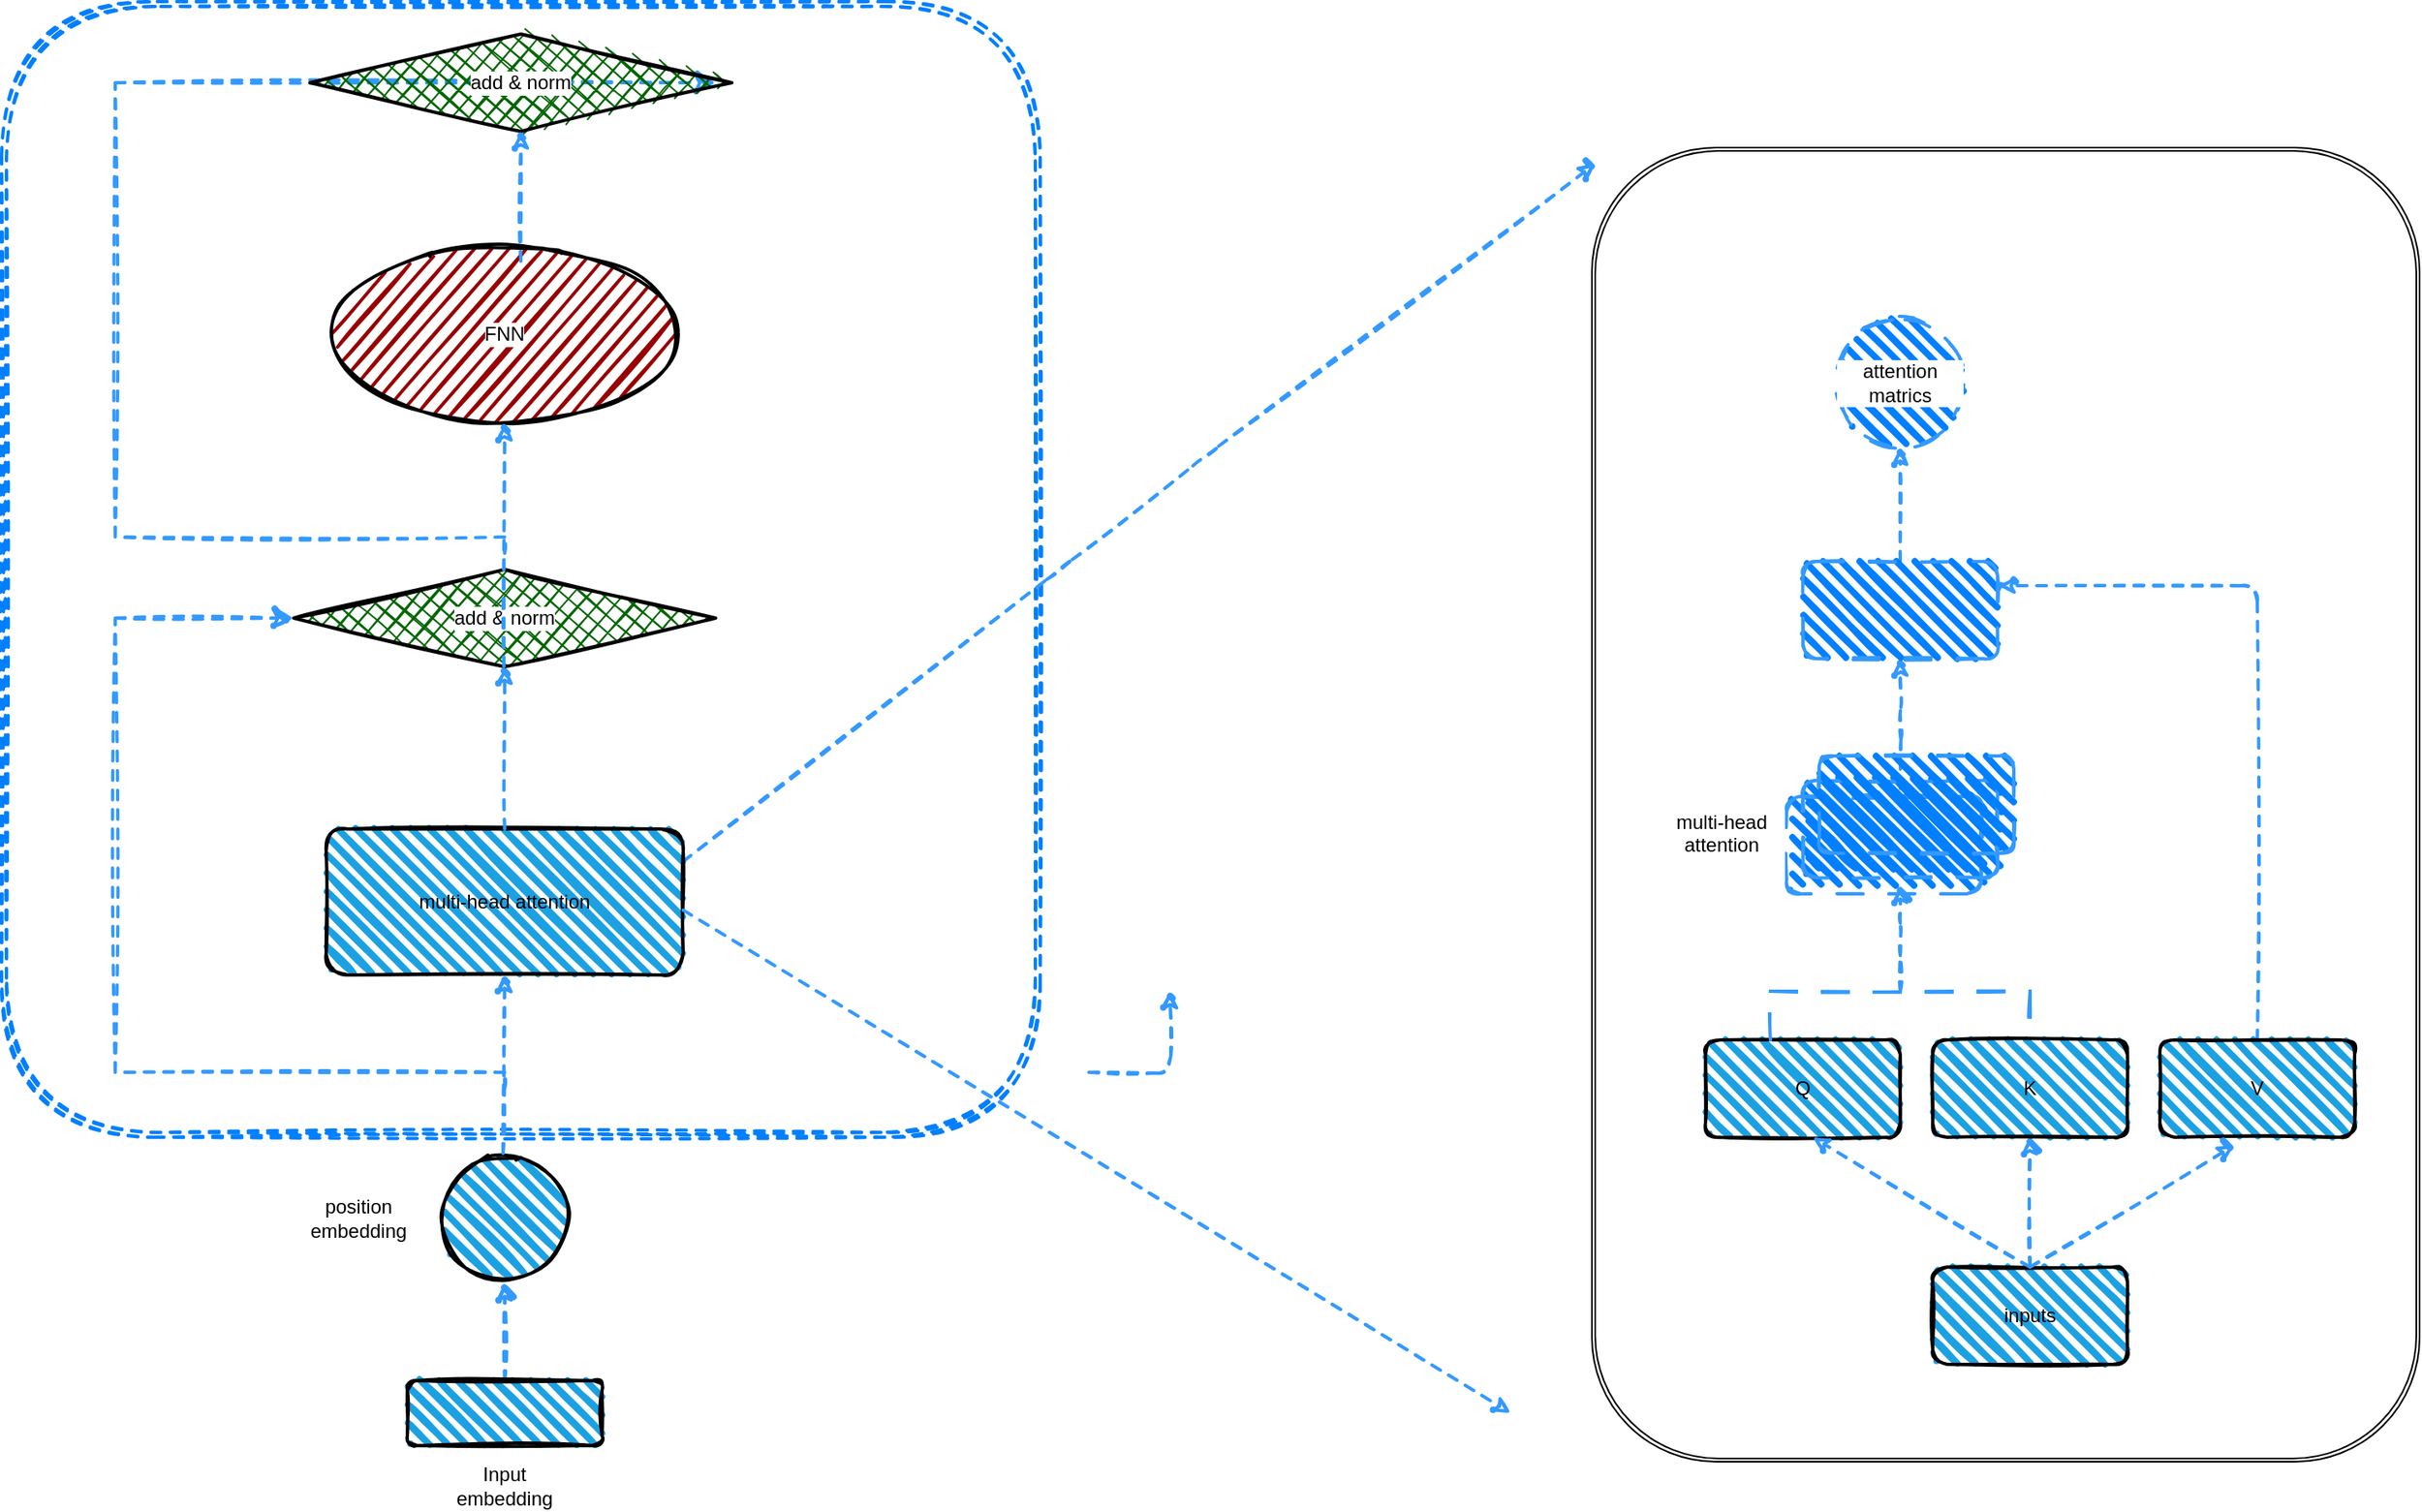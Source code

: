 <mxfile version="24.7.12" pages="2">
  <diagram name="Page-1" id="1bDYbh7O_C1ZmEsYncN1">
    <mxGraphModel dx="1828" dy="1147" grid="1" gridSize="10" guides="1" tooltips="1" connect="1" arrows="1" fold="1" page="1" pageScale="1" pageWidth="2336" pageHeight="1654" math="0" shadow="0">
      <root>
        <mxCell id="0" />
        <mxCell id="1" parent="0" />
        <mxCell id="jmeebRlqSW93By4ZmM5f-60" value="" style="shape=ext;double=1;rounded=1;whiteSpace=wrap;html=1;fontFamily=Helvetica;fontSize=12;fontColor=default;labelBackgroundColor=default;" parent="1" vertex="1">
          <mxGeometry x="1220" y="520" width="510" height="810" as="geometry" />
        </mxCell>
        <mxCell id="jmeebRlqSW93By4ZmM5f-1" value="" style="shape=ext;double=1;rounded=1;whiteSpace=wrap;html=1;sketch=1;fillWeight=4;hachureGap=8;hachureAngle=45;strokeWidth=2;align=center;verticalAlign=middle;fontFamily=Helvetica;fontSize=12;fillStyle=solid;dashed=1;strokeColor=#007FFF;" parent="1" vertex="1">
          <mxGeometry x="240" y="430" width="640" height="700" as="geometry" />
        </mxCell>
        <mxCell id="jmeebRlqSW93By4ZmM5f-5" value="" style="edgeStyle=orthogonalEdgeStyle;rounded=1;orthogonalLoop=1;jettySize=auto;html=1;dashed=1;sketch=1;fillWeight=4;hachureGap=8;hachureAngle=45;strokeColor=#3399FF;strokeWidth=2;align=center;verticalAlign=middle;fontFamily=Helvetica;fontSize=12;fontColor=default;labelBackgroundColor=default;endArrow=classic;fillColor=#1ba1e2;" parent="1" source="jmeebRlqSW93By4ZmM5f-2" target="jmeebRlqSW93By4ZmM5f-4" edge="1">
          <mxGeometry relative="1" as="geometry" />
        </mxCell>
        <mxCell id="jmeebRlqSW93By4ZmM5f-33" value="" style="edgeStyle=orthogonalEdgeStyle;shape=connector;rounded=1;sketch=1;fillWeight=4;hachureGap=8;hachureAngle=45;orthogonalLoop=1;jettySize=auto;html=1;dashed=1;strokeColor=#3399FF;strokeWidth=2;align=center;verticalAlign=middle;fontFamily=Helvetica;fontSize=12;fontColor=default;labelBackgroundColor=default;endArrow=classic;fillColor=#1ba1e2;" parent="1" source="jmeebRlqSW93By4ZmM5f-2" target="jmeebRlqSW93By4ZmM5f-4" edge="1">
          <mxGeometry relative="1" as="geometry" />
        </mxCell>
        <mxCell id="jmeebRlqSW93By4ZmM5f-2" value="" style="rounded=1;whiteSpace=wrap;html=1;strokeWidth=2;fillWeight=4;hachureGap=8;hachureAngle=45;fillColor=#1ba1e2;sketch=1;" parent="1" vertex="1">
          <mxGeometry x="490" y="1280" width="120" height="40" as="geometry" />
        </mxCell>
        <mxCell id="jmeebRlqSW93By4ZmM5f-4" value="" style="ellipse;whiteSpace=wrap;html=1;fillColor=#1ba1e2;rounded=1;strokeWidth=2;fillWeight=4;hachureGap=8;hachureAngle=45;sketch=1;" parent="1" vertex="1">
          <mxGeometry x="510" y="1140" width="80" height="80" as="geometry" />
        </mxCell>
        <mxCell id="jmeebRlqSW93By4ZmM5f-6" value="Input embedding" style="text;html=1;align=center;verticalAlign=middle;whiteSpace=wrap;rounded=0;" parent="1" vertex="1">
          <mxGeometry x="520" y="1330" width="60" height="30" as="geometry" />
        </mxCell>
        <mxCell id="jmeebRlqSW93By4ZmM5f-7" value="position embedding" style="text;html=1;align=center;verticalAlign=middle;whiteSpace=wrap;rounded=0;" parent="1" vertex="1">
          <mxGeometry x="430" y="1165" width="60" height="30" as="geometry" />
        </mxCell>
        <mxCell id="jmeebRlqSW93By4ZmM5f-9" style="edgeStyle=orthogonalEdgeStyle;rounded=0;orthogonalLoop=1;jettySize=auto;html=1;exitX=0.5;exitY=1;exitDx=0;exitDy=0;" parent="1" source="jmeebRlqSW93By4ZmM5f-1" target="jmeebRlqSW93By4ZmM5f-1" edge="1">
          <mxGeometry relative="1" as="geometry" />
        </mxCell>
        <mxCell id="jmeebRlqSW93By4ZmM5f-22" value="" style="endArrow=classic;html=1;rounded=1;dashed=1;strokeWidth=2;strokeColor=#3399FF;sketch=1;fillWeight=4;hachureGap=8;hachureAngle=45;align=center;verticalAlign=middle;fontFamily=Helvetica;fontSize=12;fontColor=default;fillColor=#1ba1e2;entryX=0.5;entryY=1;entryDx=0;entryDy=0;" parent="1" target="jmeebRlqSW93By4ZmM5f-23" edge="1">
          <mxGeometry width="50" height="50" relative="1" as="geometry">
            <mxPoint x="549" y="1140" as="sourcePoint" />
            <mxPoint x="549" y="1060" as="targetPoint" />
          </mxGeometry>
        </mxCell>
        <mxCell id="jmeebRlqSW93By4ZmM5f-58" value="" style="shape=connector;rounded=1;sketch=1;fillWeight=4;hachureGap=8;hachureAngle=45;orthogonalLoop=1;jettySize=auto;html=1;dashed=1;strokeColor=#3399FF;strokeWidth=2;align=center;verticalAlign=middle;fontFamily=Helvetica;fontSize=12;fontColor=default;labelBackgroundColor=default;endArrow=classic;fillColor=#1ba1e2;" parent="1" edge="1">
          <mxGeometry relative="1" as="geometry">
            <mxPoint x="660" y="960" as="sourcePoint" />
            <mxPoint x="1222" y="530" as="targetPoint" />
            <Array as="points">
              <mxPoint x="892" y="780" />
              <mxPoint x="982" y="710" />
            </Array>
          </mxGeometry>
        </mxCell>
        <mxCell id="jmeebRlqSW93By4ZmM5f-23" value="multi-head attention" style="rounded=1;whiteSpace=wrap;html=1;strokeWidth=2;fillWeight=4;hachureGap=8;hachureAngle=45;fillColor=#1ba1e2;sketch=1;" parent="1" vertex="1">
          <mxGeometry x="440" y="940" width="220" height="90" as="geometry" />
        </mxCell>
        <mxCell id="jmeebRlqSW93By4ZmM5f-31" value="" style="edgeStyle=orthogonalEdgeStyle;shape=connector;rounded=1;sketch=1;fillWeight=4;hachureGap=8;hachureAngle=45;orthogonalLoop=1;jettySize=auto;html=1;dashed=1;strokeColor=#3399FF;strokeWidth=2;align=center;verticalAlign=middle;fontFamily=Helvetica;fontSize=12;fontColor=default;labelBackgroundColor=default;endArrow=classic;fillColor=#1ba1e2;" parent="1" source="jmeebRlqSW93By4ZmM5f-23" target="jmeebRlqSW93By4ZmM5f-28" edge="1">
          <mxGeometry relative="1" as="geometry" />
        </mxCell>
        <mxCell id="jmeebRlqSW93By4ZmM5f-25" value="FNN" style="ellipse;whiteSpace=wrap;html=1;strokeWidth=2;fillWeight=2;hachureGap=8;fillColor=#990000;fillStyle=dots;sketch=1;fontFamily=Helvetica;fontSize=12;fontColor=default;labelBackgroundColor=default;" parent="1" vertex="1">
          <mxGeometry x="440" y="580" width="220" height="110" as="geometry" />
        </mxCell>
        <mxCell id="jmeebRlqSW93By4ZmM5f-29" value="" style="edgeStyle=segmentEdgeStyle;endArrow=classic;html=1;curved=0;rounded=0;endSize=8;startSize=8;dashed=1;sketch=1;fillWeight=4;hachureGap=8;hachureAngle=45;strokeColor=#3399FF;strokeWidth=2;align=center;verticalAlign=middle;fontFamily=Helvetica;fontSize=12;fontColor=default;labelBackgroundColor=default;fillColor=#1ba1e2;" parent="1" target="jmeebRlqSW93By4ZmM5f-28" edge="1">
          <mxGeometry width="50" height="50" relative="1" as="geometry">
            <mxPoint x="550" y="1100" as="sourcePoint" />
            <mxPoint x="540" y="890" as="targetPoint" />
            <Array as="points">
              <mxPoint x="550" y="1090" />
              <mxPoint x="310" y="1090" />
              <mxPoint x="310" y="810" />
            </Array>
          </mxGeometry>
        </mxCell>
        <mxCell id="jmeebRlqSW93By4ZmM5f-28" value="add &amp;amp; norm" style="rhombus;whiteSpace=wrap;html=1;strokeWidth=2;fillWeight=-1;hachureGap=8;fillStyle=cross-hatch;fillColor=#006600;sketch=1;fontFamily=Helvetica;fontSize=12;fontColor=default;labelBackgroundColor=default;" parent="1" vertex="1">
          <mxGeometry x="420" y="780" width="260" height="60" as="geometry" />
        </mxCell>
        <mxCell id="jmeebRlqSW93By4ZmM5f-34" value="" style="edgeStyle=orthogonalEdgeStyle;shape=connector;rounded=1;sketch=1;fillWeight=4;hachureGap=8;hachureAngle=45;orthogonalLoop=1;jettySize=auto;html=1;dashed=1;strokeColor=#3399FF;strokeWidth=2;align=center;verticalAlign=middle;fontFamily=Helvetica;fontSize=12;fontColor=default;labelBackgroundColor=default;endArrow=classic;fillColor=#1ba1e2;entryX=0.5;entryY=1;entryDx=0;entryDy=0;" parent="1" target="jmeebRlqSW93By4ZmM5f-25" edge="1">
          <mxGeometry relative="1" as="geometry">
            <mxPoint x="549.5" y="840" as="sourcePoint" />
            <mxPoint x="549.5" y="780" as="targetPoint" />
          </mxGeometry>
        </mxCell>
        <mxCell id="jmeebRlqSW93By4ZmM5f-36" value="" style="edgeStyle=segmentEdgeStyle;endArrow=classic;html=1;curved=0;rounded=0;endSize=8;startSize=8;dashed=1;sketch=1;fillWeight=4;hachureGap=8;hachureAngle=45;strokeColor=#3399FF;strokeWidth=2;align=center;verticalAlign=middle;fontFamily=Helvetica;fontSize=12;fontColor=default;labelBackgroundColor=default;fillColor=#1ba1e2;" parent="1" edge="1">
          <mxGeometry width="50" height="50" relative="1" as="geometry">
            <mxPoint x="550" y="770" as="sourcePoint" />
            <mxPoint x="680" y="480" as="targetPoint" />
            <Array as="points">
              <mxPoint x="550" y="760" />
              <mxPoint x="310" y="760" />
              <mxPoint x="310" y="480" />
            </Array>
          </mxGeometry>
        </mxCell>
        <mxCell id="jmeebRlqSW93By4ZmM5f-37" value="add &amp;amp; norm" style="rhombus;whiteSpace=wrap;html=1;strokeWidth=2;fillWeight=-1;hachureGap=8;fillStyle=cross-hatch;fillColor=#006600;sketch=1;fontFamily=Helvetica;fontSize=12;fontColor=default;labelBackgroundColor=default;" parent="1" vertex="1">
          <mxGeometry x="430" y="450" width="260" height="60" as="geometry" />
        </mxCell>
        <mxCell id="jmeebRlqSW93By4ZmM5f-38" value="" style="edgeStyle=orthogonalEdgeStyle;shape=connector;rounded=1;sketch=1;fillWeight=4;hachureGap=8;hachureAngle=45;orthogonalLoop=1;jettySize=auto;html=1;dashed=1;strokeColor=#3399FF;strokeWidth=2;align=center;verticalAlign=middle;fontFamily=Helvetica;fontSize=12;fontColor=default;labelBackgroundColor=default;endArrow=classic;fillColor=#1ba1e2;entryX=0.5;entryY=1;entryDx=0;entryDy=0;" parent="1" edge="1">
          <mxGeometry relative="1" as="geometry">
            <mxPoint x="560" y="590" as="sourcePoint" />
            <mxPoint x="560" y="510" as="targetPoint" />
          </mxGeometry>
        </mxCell>
        <mxCell id="jmeebRlqSW93By4ZmM5f-63" value="" style="edgeStyle=orthogonalEdgeStyle;shape=connector;rounded=1;sketch=1;fillWeight=4;hachureGap=8;hachureAngle=45;orthogonalLoop=1;jettySize=auto;html=1;dashed=1;strokeColor=#3399FF;strokeWidth=2;align=center;verticalAlign=middle;fontFamily=Helvetica;fontSize=12;fontColor=default;labelBackgroundColor=default;endArrow=classic;fillColor=#1ba1e2;" parent="1" source="jmeebRlqSW93By4ZmM5f-57" target="jmeebRlqSW93By4ZmM5f-62" edge="1">
          <mxGeometry relative="1" as="geometry" />
        </mxCell>
        <mxCell id="jmeebRlqSW93By4ZmM5f-57" value="inputs" style="whiteSpace=wrap;html=1;fillColor=#1ba1e2;rounded=1;strokeWidth=2;fillWeight=4;hachureGap=8;hachureAngle=45;sketch=1;" parent="1" vertex="1">
          <mxGeometry x="1430" y="1210" width="120" height="60" as="geometry" />
        </mxCell>
        <mxCell id="jmeebRlqSW93By4ZmM5f-59" value="" style="shape=connector;rounded=1;sketch=1;fillWeight=4;hachureGap=8;hachureAngle=45;orthogonalLoop=1;jettySize=auto;html=1;dashed=1;strokeColor=#3399FF;strokeWidth=2;align=center;verticalAlign=middle;fontFamily=Helvetica;fontSize=12;fontColor=default;labelBackgroundColor=default;endArrow=classic;fillColor=#1ba1e2;" parent="1" edge="1">
          <mxGeometry relative="1" as="geometry">
            <mxPoint x="660" y="990" as="sourcePoint" />
            <mxPoint x="1170" y="1300" as="targetPoint" />
            <Array as="points" />
          </mxGeometry>
        </mxCell>
        <mxCell id="jmeebRlqSW93By4ZmM5f-62" value="K" style="whiteSpace=wrap;html=1;fillColor=#1ba1e2;rounded=1;strokeWidth=2;fillWeight=4;hachureGap=8;hachureAngle=45;sketch=1;" parent="1" vertex="1">
          <mxGeometry x="1430" y="1070" width="120" height="60" as="geometry" />
        </mxCell>
        <mxCell id="jmeebRlqSW93By4ZmM5f-74" style="edgeStyle=orthogonalEdgeStyle;shape=connector;rounded=1;sketch=1;fillWeight=4;hachureGap=8;hachureAngle=45;orthogonalLoop=1;jettySize=auto;html=1;entryX=1;entryY=0.25;entryDx=0;entryDy=0;dashed=1;strokeColor=#3399FF;strokeWidth=2;align=center;verticalAlign=middle;fontFamily=Helvetica;fontSize=12;fontColor=default;labelBackgroundColor=default;endArrow=classic;fillColor=#1ba1e2;" parent="1" source="jmeebRlqSW93By4ZmM5f-64" target="jmeebRlqSW93By4ZmM5f-72" edge="1">
          <mxGeometry relative="1" as="geometry">
            <Array as="points">
              <mxPoint x="1630" y="790" />
            </Array>
          </mxGeometry>
        </mxCell>
        <mxCell id="jmeebRlqSW93By4ZmM5f-64" value="V" style="whiteSpace=wrap;html=1;fillColor=#1ba1e2;rounded=1;strokeWidth=2;fillWeight=4;hachureGap=8;hachureAngle=45;sketch=1;" parent="1" vertex="1">
          <mxGeometry x="1570" y="1070" width="120" height="60" as="geometry" />
        </mxCell>
        <mxCell id="jmeebRlqSW93By4ZmM5f-65" value="Q" style="whiteSpace=wrap;html=1;fillColor=#1ba1e2;rounded=1;strokeWidth=2;fillWeight=4;hachureGap=8;hachureAngle=45;sketch=1;" parent="1" vertex="1">
          <mxGeometry x="1290" y="1070" width="120" height="60" as="geometry" />
        </mxCell>
        <mxCell id="jmeebRlqSW93By4ZmM5f-66" value="" style="shape=connector;rounded=1;sketch=1;fillWeight=4;hachureGap=8;hachureAngle=45;orthogonalLoop=1;jettySize=auto;html=1;dashed=1;strokeColor=#3399FF;strokeWidth=2;align=center;verticalAlign=middle;fontFamily=Helvetica;fontSize=12;fontColor=default;labelBackgroundColor=default;endArrow=classic;fillColor=#1ba1e2;entryX=0.383;entryY=1.083;entryDx=0;entryDy=0;entryPerimeter=0;exitX=0.5;exitY=0;exitDx=0;exitDy=0;" parent="1" source="jmeebRlqSW93By4ZmM5f-57" target="jmeebRlqSW93By4ZmM5f-64" edge="1">
          <mxGeometry relative="1" as="geometry">
            <mxPoint x="1500" y="1220" as="sourcePoint" />
            <mxPoint x="1500" y="1140" as="targetPoint" />
          </mxGeometry>
        </mxCell>
        <mxCell id="jmeebRlqSW93By4ZmM5f-67" value="" style="shape=connector;rounded=1;sketch=1;fillWeight=4;hachureGap=8;hachureAngle=45;orthogonalLoop=1;jettySize=auto;html=1;dashed=1;strokeColor=#3399FF;strokeWidth=2;align=center;verticalAlign=middle;fontFamily=Helvetica;fontSize=12;fontColor=default;labelBackgroundColor=default;endArrow=classic;fillColor=#1ba1e2;entryX=0.383;entryY=1.083;entryDx=0;entryDy=0;entryPerimeter=0;exitX=0.5;exitY=0;exitDx=0;exitDy=0;" parent="1" source="jmeebRlqSW93By4ZmM5f-57" edge="1">
          <mxGeometry relative="1" as="geometry">
            <mxPoint x="1230" y="1205" as="sourcePoint" />
            <mxPoint x="1356" y="1130" as="targetPoint" />
          </mxGeometry>
        </mxCell>
        <mxCell id="jmeebRlqSW93By4ZmM5f-71" value="" style="edgeStyle=orthogonalEdgeStyle;shape=connector;rounded=1;sketch=1;fillWeight=4;hachureGap=8;hachureAngle=45;orthogonalLoop=1;jettySize=auto;html=1;dashed=1;strokeColor=#3399FF;strokeWidth=2;align=center;verticalAlign=middle;fontFamily=Helvetica;fontSize=12;fontColor=default;labelBackgroundColor=default;endArrow=classic;fillColor=#1ba1e2;" parent="1" source="jmeebRlqSW93By4ZmM5f-68" edge="1">
          <mxGeometry relative="1" as="geometry">
            <mxPoint x="1410" y="975" as="targetPoint" />
          </mxGeometry>
        </mxCell>
        <mxCell id="jmeebRlqSW93By4ZmM5f-68" value="" style="shape=partialRectangle;whiteSpace=wrap;html=1;bottom=1;right=1;left=1;top=0;fillColor=none;routingCenterX=-0.5;fontFamily=Helvetica;fontSize=12;fontColor=default;labelBackgroundColor=default;rotation=-180;dashed=1;dashPattern=8 8;strokeWidth=2;rounded=1;sketch=1;fillWeight=4;hachureGap=8;hachureAngle=45;strokeColor=#3399FF;align=center;verticalAlign=middle;" parent="1" vertex="1">
          <mxGeometry x="1330" y="1040" width="160" height="30" as="geometry" />
        </mxCell>
        <mxCell id="jmeebRlqSW93By4ZmM5f-69" value="" style="endArrow=classic;html=1;rounded=1;dashed=1;sketch=1;fillWeight=4;hachureGap=8;hachureAngle=45;strokeColor=#3399FF;strokeWidth=2;align=center;verticalAlign=middle;fontFamily=Helvetica;fontSize=12;fontColor=default;labelBackgroundColor=default;edgeStyle=orthogonalEdgeStyle;fillColor=#1ba1e2;" parent="1" edge="1">
          <mxGeometry width="50" height="50" relative="1" as="geometry">
            <mxPoint x="910" y="1090" as="sourcePoint" />
            <mxPoint x="960" y="1040" as="targetPoint" />
          </mxGeometry>
        </mxCell>
        <mxCell id="jmeebRlqSW93By4ZmM5f-73" value="" style="edgeStyle=orthogonalEdgeStyle;shape=connector;rounded=1;sketch=1;fillWeight=4;hachureGap=8;hachureAngle=45;orthogonalLoop=1;jettySize=auto;html=1;dashed=1;strokeColor=#3399FF;strokeWidth=2;align=center;verticalAlign=middle;fontFamily=Helvetica;fontSize=12;fontColor=default;labelBackgroundColor=default;endArrow=classic;fillColor=#1ba1e2;" parent="1" target="jmeebRlqSW93By4ZmM5f-72" edge="1">
          <mxGeometry relative="1" as="geometry">
            <mxPoint x="1410" y="915" as="sourcePoint" />
          </mxGeometry>
        </mxCell>
        <mxCell id="jmeebRlqSW93By4ZmM5f-76" value="" style="edgeStyle=orthogonalEdgeStyle;shape=connector;rounded=1;sketch=1;fillWeight=4;hachureGap=8;hachureAngle=45;orthogonalLoop=1;jettySize=auto;html=1;dashed=1;strokeColor=#3399FF;strokeWidth=2;align=center;verticalAlign=middle;fontFamily=Helvetica;fontSize=12;fontColor=default;labelBackgroundColor=default;endArrow=classic;fillColor=#1ba1e2;" parent="1" source="jmeebRlqSW93By4ZmM5f-72" target="jmeebRlqSW93By4ZmM5f-75" edge="1">
          <mxGeometry relative="1" as="geometry" />
        </mxCell>
        <mxCell id="jmeebRlqSW93By4ZmM5f-72" value="" style="whiteSpace=wrap;html=1;fillColor=#007FFF;strokeColor=#3399FF;labelBackgroundColor=default;dashed=1;dashPattern=8 8;strokeWidth=2;rounded=1;sketch=1;fillWeight=4;hachureGap=8;hachureAngle=45;" parent="1" vertex="1">
          <mxGeometry x="1350" y="775" width="120" height="60" as="geometry" />
        </mxCell>
        <mxCell id="jmeebRlqSW93By4ZmM5f-75" value="attention matrics" style="ellipse;whiteSpace=wrap;html=1;fillColor=#007FFF;strokeColor=#3399FF;labelBackgroundColor=default;dashed=1;dashPattern=8 8;strokeWidth=2;rounded=1;sketch=1;fillWeight=4;hachureGap=8;hachureAngle=45;" parent="1" vertex="1">
          <mxGeometry x="1370" y="625" width="80" height="80" as="geometry" />
        </mxCell>
        <mxCell id="jmeebRlqSW93By4ZmM5f-77" value="" style="whiteSpace=wrap;html=1;fillColor=#007FFF;strokeColor=#3399FF;labelBackgroundColor=default;dashed=1;dashPattern=8 8;strokeWidth=2;rounded=1;sketch=1;fillWeight=4;hachureGap=8;hachureAngle=45;" parent="1" vertex="1">
          <mxGeometry x="1340" y="920" width="120" height="60" as="geometry" />
        </mxCell>
        <mxCell id="jmeebRlqSW93By4ZmM5f-78" value="" style="whiteSpace=wrap;html=1;fillColor=#007FFF;strokeColor=#3399FF;labelBackgroundColor=default;dashed=1;dashPattern=8 8;strokeWidth=2;rounded=1;sketch=1;fillWeight=4;hachureGap=8;hachureAngle=45;" parent="1" vertex="1">
          <mxGeometry x="1350" y="910" width="120" height="60" as="geometry" />
        </mxCell>
        <mxCell id="jmeebRlqSW93By4ZmM5f-79" value="" style="whiteSpace=wrap;html=1;fillColor=#007FFF;strokeColor=#3399FF;labelBackgroundColor=default;dashed=1;dashPattern=8 8;strokeWidth=2;rounded=1;sketch=1;fillWeight=4;hachureGap=8;hachureAngle=45;" parent="1" vertex="1">
          <mxGeometry x="1360" y="895" width="120" height="60" as="geometry" />
        </mxCell>
        <mxCell id="jmeebRlqSW93By4ZmM5f-80" value="multi-head attention&lt;div&gt;&lt;br&gt;&lt;/div&gt;" style="text;html=1;align=center;verticalAlign=middle;whiteSpace=wrap;rounded=0;fontFamily=Helvetica;fontSize=12;fontColor=default;labelBackgroundColor=default;" parent="1" vertex="1">
          <mxGeometry x="1260" y="935" width="80" height="30" as="geometry" />
        </mxCell>
      </root>
    </mxGraphModel>
  </diagram>
  <diagram id="SAiKmW5afNc2xsQaIsaq" name="Page-2">
    <mxGraphModel dx="1869" dy="1147" grid="1" gridSize="10" guides="1" tooltips="1" connect="1" arrows="1" fold="1" page="1" pageScale="1" pageWidth="3300" pageHeight="4681" math="0" shadow="0">
      <root>
        <mxCell id="0" />
        <mxCell id="1" parent="0" />
        <mxCell id="-bIso76fyn88DyohU2h1-88" value="" style="shape=ext;double=1;rounded=1;whiteSpace=wrap;html=1;fontFamily=Helvetica;fontSize=12;labelBackgroundColor=default;fillColor=#d5e8d4;strokeColor=#82b366;" vertex="1" parent="1">
          <mxGeometry x="250" y="910" width="814.5" height="710" as="geometry" />
        </mxCell>
        <mxCell id="-bIso76fyn88DyohU2h1-10" value="" style="shape=ext;double=1;rounded=1;whiteSpace=wrap;html=1;fontFamily=Helvetica;fontSize=12;labelBackgroundColor=default;fillColor=#d5e8d4;strokeColor=#82b366;" vertex="1" parent="1">
          <mxGeometry x="250" y="319.5" width="809" height="480" as="geometry" />
        </mxCell>
        <mxCell id="-bIso76fyn88DyohU2h1-3" value="" style="shape=ext;double=1;rounded=1;whiteSpace=wrap;html=1;fontFamily=Helvetica;fontSize=12;labelBackgroundColor=default;fillColor=#d5e8d4;strokeColor=#82b366;" vertex="1" parent="1">
          <mxGeometry x="250" y="110" width="800" height="190" as="geometry" />
        </mxCell>
        <mxCell id="-bIso76fyn88DyohU2h1-4" value="" style="rounded=1;whiteSpace=wrap;html=1;strokeWidth=2;fillWeight=4;hachureGap=8;hachureAngle=45;fillColor=#1ba1e2;sketch=1;fontFamily=Helvetica;fontSize=12;fontColor=default;labelBackgroundColor=default;" vertex="1" parent="1">
          <mxGeometry x="350" y="170" width="120" height="60" as="geometry" />
        </mxCell>
        <mxCell id="-bIso76fyn88DyohU2h1-5" value="" style="rounded=1;whiteSpace=wrap;html=1;strokeWidth=2;fillWeight=4;hachureGap=8;hachureAngle=45;fillColor=#66FFB3;sketch=1;fontFamily=Helvetica;fontSize=12;fontColor=default;labelBackgroundColor=default;rotation=90;" vertex="1" parent="1">
          <mxGeometry x="570" y="170" width="120" height="60" as="geometry" />
        </mxCell>
        <mxCell id="-bIso76fyn88DyohU2h1-6" value="X" style="text;html=1;align=center;verticalAlign=middle;whiteSpace=wrap;rounded=0;fontFamily=Helvetica;fontSize=12;fontColor=default;labelBackgroundColor=default;" vertex="1" parent="1">
          <mxGeometry x="510" y="190" width="60" height="30" as="geometry" />
        </mxCell>
        <mxCell id="-bIso76fyn88DyohU2h1-7" value="=" style="text;html=1;align=center;verticalAlign=middle;whiteSpace=wrap;rounded=0;fontFamily=Helvetica;fontSize=12;fontColor=default;labelBackgroundColor=default;" vertex="1" parent="1">
          <mxGeometry x="720" y="190" width="60" height="30" as="geometry" />
        </mxCell>
        <mxCell id="-bIso76fyn88DyohU2h1-9" value="" style="rounded=1;whiteSpace=wrap;html=1;strokeWidth=2;fillWeight=4;hachureGap=8;hachureAngle=45;fillColor=#FF33FF;sketch=1;fontFamily=Helvetica;fontSize=12;fontColor=default;labelBackgroundColor=default;" vertex="1" parent="1">
          <mxGeometry x="820" y="195" width="40" height="20" as="geometry" />
        </mxCell>
        <mxCell id="-bIso76fyn88DyohU2h1-11" value="" style="rounded=1;whiteSpace=wrap;html=1;strokeWidth=2;fillWeight=4;hachureGap=8;hachureAngle=45;fillColor=#1ba1e2;sketch=1;fontFamily=Helvetica;fontSize=12;fontColor=default;labelBackgroundColor=default;" vertex="1" parent="1">
          <mxGeometry x="340" y="380" width="120" height="60" as="geometry" />
        </mxCell>
        <mxCell id="-bIso76fyn88DyohU2h1-12" value="" style="rounded=1;whiteSpace=wrap;html=1;strokeWidth=2;fillWeight=4;hachureGap=8;hachureAngle=45;fillColor=#1ba1e2;sketch=1;fontFamily=Helvetica;fontSize=12;fontColor=default;labelBackgroundColor=default;" vertex="1" parent="1">
          <mxGeometry x="340" y="440" width="120" height="60" as="geometry" />
        </mxCell>
        <mxCell id="-bIso76fyn88DyohU2h1-13" value="X" style="text;html=1;align=center;verticalAlign=middle;whiteSpace=wrap;rounded=0;fontFamily=Helvetica;fontSize=12;fontColor=default;labelBackgroundColor=default;" vertex="1" parent="1">
          <mxGeometry x="480" y="420" width="60" height="30" as="geometry" />
        </mxCell>
        <mxCell id="-bIso76fyn88DyohU2h1-14" value="" style="rounded=1;whiteSpace=wrap;html=1;strokeWidth=2;fillWeight=4;hachureGap=8;hachureAngle=45;fillColor=#66FFB3;sketch=1;fontFamily=Helvetica;fontSize=12;fontColor=default;labelBackgroundColor=default;rotation=90;" vertex="1" parent="1">
          <mxGeometry x="520" y="405" width="120" height="60" as="geometry" />
        </mxCell>
        <mxCell id="-bIso76fyn88DyohU2h1-15" value="" style="rounded=1;whiteSpace=wrap;html=1;strokeWidth=2;fillWeight=4;hachureGap=8;hachureAngle=45;fillColor=#66FFB3;sketch=1;fontFamily=Helvetica;fontSize=12;fontColor=default;labelBackgroundColor=default;rotation=90;" vertex="1" parent="1">
          <mxGeometry x="580" y="405" width="120" height="60" as="geometry" />
        </mxCell>
        <mxCell id="-bIso76fyn88DyohU2h1-16" value="=" style="text;html=1;align=center;verticalAlign=middle;whiteSpace=wrap;rounded=0;fontFamily=Helvetica;fontSize=12;fontColor=default;labelBackgroundColor=default;" vertex="1" parent="1">
          <mxGeometry x="700" y="420" width="60" height="30" as="geometry" />
        </mxCell>
        <mxCell id="-bIso76fyn88DyohU2h1-23" value="" style="rounded=1;whiteSpace=wrap;html=1;strokeWidth=2;fillWeight=4;hachureGap=8;hachureAngle=45;fillColor=#FF33FF;sketch=1;fontFamily=Helvetica;fontSize=12;fontColor=default;labelBackgroundColor=default;" vertex="1" parent="1">
          <mxGeometry x="810" y="409" width="40" height="21" as="geometry" />
        </mxCell>
        <mxCell id="-bIso76fyn88DyohU2h1-24" value="" style="rounded=1;whiteSpace=wrap;html=1;strokeWidth=2;fillWeight=4;hachureGap=8;hachureAngle=45;fillColor=#FF33FF;sketch=1;fontFamily=Helvetica;fontSize=12;fontColor=default;labelBackgroundColor=default;" vertex="1" parent="1">
          <mxGeometry x="850" y="409" width="40" height="21" as="geometry" />
        </mxCell>
        <mxCell id="-bIso76fyn88DyohU2h1-25" value="" style="rounded=1;whiteSpace=wrap;html=1;strokeWidth=2;fillWeight=4;hachureGap=8;hachureAngle=45;fillColor=#FF33FF;sketch=1;fontFamily=Helvetica;fontSize=12;fontColor=default;labelBackgroundColor=default;" vertex="1" parent="1">
          <mxGeometry x="810" y="429" width="40" height="21" as="geometry" />
        </mxCell>
        <mxCell id="-bIso76fyn88DyohU2h1-26" value="" style="rounded=1;whiteSpace=wrap;html=1;strokeWidth=2;fillWeight=4;hachureGap=8;hachureAngle=45;fillColor=#FF33FF;sketch=1;fontFamily=Helvetica;fontSize=12;fontColor=default;labelBackgroundColor=default;" vertex="1" parent="1">
          <mxGeometry x="850" y="429" width="40" height="21" as="geometry" />
        </mxCell>
        <mxCell id="-bIso76fyn88DyohU2h1-27" value="last token embedding" style="rounded=1;whiteSpace=wrap;html=1;strokeWidth=2;fillWeight=4;hachureGap=8;hachureAngle=45;fillColor=#1ba1e2;sketch=1;fontFamily=Helvetica;fontSize=12;fontColor=default;labelBackgroundColor=default;" vertex="1" parent="1">
          <mxGeometry x="340" y="650" width="120" height="60" as="geometry" />
        </mxCell>
        <mxCell id="-bIso76fyn88DyohU2h1-28" value="" style="rounded=1;whiteSpace=wrap;html=1;strokeWidth=2;fillWeight=4;hachureGap=8;hachureAngle=45;fillColor=#66FFB3;sketch=1;fontFamily=Helvetica;fontSize=12;fontColor=default;labelBackgroundColor=default;rotation=90;" vertex="1" parent="1">
          <mxGeometry x="510" y="640" width="120" height="60" as="geometry" />
        </mxCell>
        <mxCell id="-bIso76fyn88DyohU2h1-29" value="X" style="text;html=1;align=center;verticalAlign=middle;whiteSpace=wrap;rounded=0;fontFamily=Helvetica;fontSize=12;fontColor=default;labelBackgroundColor=default;" vertex="1" parent="1">
          <mxGeometry x="480" y="665" width="60" height="30" as="geometry" />
        </mxCell>
        <mxCell id="-bIso76fyn88DyohU2h1-30" value="=" style="text;html=1;align=center;verticalAlign=middle;whiteSpace=wrap;rounded=0;fontFamily=Helvetica;fontSize=12;fontColor=default;labelBackgroundColor=default;" vertex="1" parent="1">
          <mxGeometry x="690" y="670" width="60" height="30" as="geometry" />
        </mxCell>
        <mxCell id="-bIso76fyn88DyohU2h1-31" value="" style="rounded=1;whiteSpace=wrap;html=1;strokeWidth=2;fillWeight=4;hachureGap=8;hachureAngle=45;fillColor=#FF33FF;sketch=1;fontFamily=Helvetica;fontSize=12;fontColor=default;labelBackgroundColor=default;" vertex="1" parent="1">
          <mxGeometry x="820" y="660" width="40" height="20" as="geometry" />
        </mxCell>
        <mxCell id="-bIso76fyn88DyohU2h1-32" value="" style="rounded=1;whiteSpace=wrap;html=1;strokeWidth=2;fillWeight=4;hachureGap=8;hachureAngle=45;fillColor=#FF33FF;sketch=1;fontFamily=Helvetica;fontSize=12;fontColor=default;labelBackgroundColor=default;" vertex="1" parent="1">
          <mxGeometry x="820" y="680" width="40" height="20" as="geometry" />
        </mxCell>
        <mxCell id="-bIso76fyn88DyohU2h1-33" value="" style="shape=link;html=1;rounded=1;dashed=1;sketch=1;fillWeight=4;hachureGap=8;hachureAngle=45;strokeColor=#3399FF;strokeWidth=2;align=center;verticalAlign=middle;fontFamily=Helvetica;fontSize=12;fontColor=default;labelBackgroundColor=default;edgeStyle=orthogonalEdgeStyle;endArrow=classic;fillColor=#1ba1e2;width=-5;" edge="1" parent="1" target="-bIso76fyn88DyohU2h1-34">
          <mxGeometry width="100" relative="1" as="geometry">
            <mxPoint x="330" y="559.5" as="sourcePoint" />
            <mxPoint x="430" y="559.5" as="targetPoint" />
            <Array as="points">
              <mxPoint x="430" y="559.5" />
              <mxPoint x="430" y="559.5" />
            </Array>
          </mxGeometry>
        </mxCell>
        <mxCell id="-bIso76fyn88DyohU2h1-34" value="" style="line;strokeWidth=2;html=1;fontFamily=Helvetica;fontSize=12;fontColor=default;labelBackgroundColor=default;" vertex="1" parent="1">
          <mxGeometry x="310" y="554.5" width="660" height="10" as="geometry" />
        </mxCell>
        <mxCell id="-bIso76fyn88DyohU2h1-35" value="Q" style="text;html=1;align=center;verticalAlign=middle;whiteSpace=wrap;rounded=0;fontFamily=Helvetica;fontSize=12;fontColor=default;labelBackgroundColor=default;" vertex="1" parent="1">
          <mxGeometry x="360" y="330" width="60" height="30" as="geometry" />
        </mxCell>
        <mxCell id="-bIso76fyn88DyohU2h1-36" value="Q" style="text;html=1;align=center;verticalAlign=middle;whiteSpace=wrap;rounded=0;fontFamily=Helvetica;fontSize=12;fontColor=default;labelBackgroundColor=default;" vertex="1" parent="1">
          <mxGeometry x="370" y="130" width="60" height="30" as="geometry" />
        </mxCell>
        <mxCell id="-bIso76fyn88DyohU2h1-37" value="K.T" style="text;html=1;align=center;verticalAlign=middle;whiteSpace=wrap;rounded=0;fontFamily=Helvetica;fontSize=12;fontColor=default;labelBackgroundColor=default;" vertex="1" parent="1">
          <mxGeometry x="600" y="110" width="60" height="30" as="geometry" />
        </mxCell>
        <mxCell id="-bIso76fyn88DyohU2h1-38" value="K.T" style="text;html=1;align=center;verticalAlign=middle;whiteSpace=wrap;rounded=0;fontFamily=Helvetica;fontSize=12;fontColor=default;labelBackgroundColor=default;" vertex="1" parent="1">
          <mxGeometry x="580" y="330" width="60" height="30" as="geometry" />
        </mxCell>
        <mxCell id="-bIso76fyn88DyohU2h1-39" value="" style="rounded=1;whiteSpace=wrap;html=1;strokeWidth=2;fillWeight=4;hachureGap=8;hachureAngle=45;fillColor=#66FFB3;sketch=1;fontFamily=Helvetica;fontSize=12;fontColor=default;labelBackgroundColor=default;rotation=90;" vertex="1" parent="1">
          <mxGeometry x="570" y="640" width="120" height="60" as="geometry" />
        </mxCell>
        <mxCell id="-bIso76fyn88DyohU2h1-40" value="" style="rounded=1;whiteSpace=wrap;html=1;strokeWidth=2;fillWeight=4;hachureGap=8;hachureAngle=45;fillColor=#FF33FF;sketch=1;fontFamily=Helvetica;fontSize=12;fontColor=default;labelBackgroundColor=default;" vertex="1" parent="1">
          <mxGeometry x="860" y="680" width="40" height="20" as="geometry" />
        </mxCell>
        <mxCell id="-bIso76fyn88DyohU2h1-41" value="" style="rounded=1;whiteSpace=wrap;html=1;strokeWidth=2;fillWeight=4;hachureGap=8;hachureAngle=45;fillColor=#1ba1e2;sketch=1;fontFamily=Helvetica;fontSize=12;fontColor=default;labelBackgroundColor=default;" vertex="1" parent="1">
          <mxGeometry x="310" y="1020" width="120" height="60" as="geometry" />
        </mxCell>
        <mxCell id="-bIso76fyn88DyohU2h1-42" value="" style="rounded=1;whiteSpace=wrap;html=1;strokeWidth=2;fillWeight=4;hachureGap=8;hachureAngle=45;fillColor=#1ba1e2;sketch=1;fontFamily=Helvetica;fontSize=12;fontColor=default;labelBackgroundColor=default;" vertex="1" parent="1">
          <mxGeometry x="310" y="1080" width="120" height="60" as="geometry" />
        </mxCell>
        <mxCell id="-bIso76fyn88DyohU2h1-43" value="X" style="text;html=1;align=center;verticalAlign=middle;whiteSpace=wrap;rounded=0;fontFamily=Helvetica;fontSize=12;fontColor=default;labelBackgroundColor=default;" vertex="1" parent="1">
          <mxGeometry x="450" y="1095" width="60" height="30" as="geometry" />
        </mxCell>
        <mxCell id="-bIso76fyn88DyohU2h1-44" value="" style="rounded=1;whiteSpace=wrap;html=1;strokeWidth=2;fillWeight=4;hachureGap=8;hachureAngle=45;fillColor=#66FFB3;sketch=1;fontFamily=Helvetica;fontSize=12;fontColor=default;labelBackgroundColor=default;rotation=90;" vertex="1" parent="1">
          <mxGeometry x="490" y="1070" width="120" height="60" as="geometry" />
        </mxCell>
        <mxCell id="-bIso76fyn88DyohU2h1-45" value="" style="rounded=1;whiteSpace=wrap;html=1;strokeWidth=2;fillWeight=4;hachureGap=8;hachureAngle=45;fillColor=#66FFB3;sketch=1;fontFamily=Helvetica;fontSize=12;fontColor=default;labelBackgroundColor=default;rotation=90;" vertex="1" parent="1">
          <mxGeometry x="550" y="1070" width="120" height="60" as="geometry" />
        </mxCell>
        <mxCell id="-bIso76fyn88DyohU2h1-46" value="=" style="text;html=1;align=center;verticalAlign=middle;whiteSpace=wrap;rounded=0;fontFamily=Helvetica;fontSize=12;fontColor=default;labelBackgroundColor=default;" vertex="1" parent="1">
          <mxGeometry x="700" y="1060" width="60" height="30" as="geometry" />
        </mxCell>
        <mxCell id="-bIso76fyn88DyohU2h1-47" value="" style="rounded=1;whiteSpace=wrap;html=1;strokeWidth=2;fillWeight=4;hachureGap=8;hachureAngle=45;fillColor=#FF33FF;sketch=1;fontFamily=Helvetica;fontSize=12;fontColor=default;labelBackgroundColor=default;" vertex="1" parent="1">
          <mxGeometry x="780" y="1049" width="40" height="21" as="geometry" />
        </mxCell>
        <mxCell id="-bIso76fyn88DyohU2h1-48" value="" style="rounded=1;whiteSpace=wrap;html=1;strokeWidth=2;fillWeight=4;hachureGap=8;hachureAngle=45;fillColor=#FF33FF;sketch=1;fontFamily=Helvetica;fontSize=12;fontColor=default;labelBackgroundColor=default;" vertex="1" parent="1">
          <mxGeometry x="820" y="1049" width="40" height="21" as="geometry" />
        </mxCell>
        <mxCell id="-bIso76fyn88DyohU2h1-49" value="" style="rounded=1;whiteSpace=wrap;html=1;strokeWidth=2;fillWeight=4;hachureGap=8;hachureAngle=45;fillColor=#FF33FF;sketch=1;fontFamily=Helvetica;fontSize=12;fontColor=default;labelBackgroundColor=default;" vertex="1" parent="1">
          <mxGeometry x="780" y="1069" width="40" height="21" as="geometry" />
        </mxCell>
        <mxCell id="-bIso76fyn88DyohU2h1-50" value="" style="rounded=1;whiteSpace=wrap;html=1;strokeWidth=2;fillWeight=4;hachureGap=8;hachureAngle=45;fillColor=#FF33FF;sketch=1;fontFamily=Helvetica;fontSize=12;fontColor=default;labelBackgroundColor=default;" vertex="1" parent="1">
          <mxGeometry x="820" y="1069" width="40" height="21" as="geometry" />
        </mxCell>
        <mxCell id="-bIso76fyn88DyohU2h1-51" value="2nd token embedding" style="rounded=1;whiteSpace=wrap;html=1;strokeWidth=2;fillWeight=4;hachureGap=8;hachureAngle=45;fillColor=#1ba1e2;sketch=1;fontFamily=Helvetica;fontSize=12;fontColor=default;labelBackgroundColor=default;" vertex="1" parent="1">
          <mxGeometry x="310" y="1290" width="120" height="60" as="geometry" />
        </mxCell>
        <mxCell id="-bIso76fyn88DyohU2h1-52" value="" style="rounded=1;whiteSpace=wrap;html=1;strokeWidth=2;fillWeight=4;hachureGap=8;hachureAngle=45;fillColor=#66FFB3;sketch=1;fontFamily=Helvetica;fontSize=12;fontColor=default;labelBackgroundColor=default;rotation=90;" vertex="1" parent="1">
          <mxGeometry x="480" y="1280" width="120" height="60" as="geometry" />
        </mxCell>
        <mxCell id="-bIso76fyn88DyohU2h1-53" value="X" style="text;html=1;align=center;verticalAlign=middle;whiteSpace=wrap;rounded=0;fontFamily=Helvetica;fontSize=12;fontColor=default;labelBackgroundColor=default;" vertex="1" parent="1">
          <mxGeometry x="450" y="1305" width="60" height="30" as="geometry" />
        </mxCell>
        <mxCell id="-bIso76fyn88DyohU2h1-54" value="=" style="text;html=1;align=center;verticalAlign=middle;whiteSpace=wrap;rounded=0;fontFamily=Helvetica;fontSize=12;fontColor=default;labelBackgroundColor=default;" vertex="1" parent="1">
          <mxGeometry x="710" y="1310" width="60" height="30" as="geometry" />
        </mxCell>
        <mxCell id="-bIso76fyn88DyohU2h1-55" value="" style="rounded=1;whiteSpace=wrap;html=1;strokeWidth=2;fillWeight=4;hachureGap=8;hachureAngle=45;fillColor=#FF33FF;sketch=1;fontFamily=Helvetica;fontSize=12;fontColor=default;labelBackgroundColor=default;" vertex="1" parent="1">
          <mxGeometry x="790" y="1300" width="40" height="20" as="geometry" />
        </mxCell>
        <mxCell id="-bIso76fyn88DyohU2h1-56" value="" style="rounded=1;whiteSpace=wrap;html=1;strokeWidth=2;fillWeight=4;hachureGap=8;hachureAngle=45;fillColor=#FF33FF;sketch=1;fontFamily=Helvetica;fontSize=12;fontColor=default;labelBackgroundColor=default;" vertex="1" parent="1">
          <mxGeometry x="790" y="1320" width="40" height="20" as="geometry" />
        </mxCell>
        <mxCell id="-bIso76fyn88DyohU2h1-58" value="" style="line;strokeWidth=2;html=1;fontFamily=Helvetica;fontSize=12;fontColor=default;labelBackgroundColor=default;" vertex="1" parent="1">
          <mxGeometry x="280" y="1220" width="660" height="10" as="geometry" />
        </mxCell>
        <mxCell id="-bIso76fyn88DyohU2h1-59" value="Q" style="text;html=1;align=center;verticalAlign=middle;whiteSpace=wrap;rounded=0;fontFamily=Helvetica;fontSize=12;fontColor=default;labelBackgroundColor=default;" vertex="1" parent="1">
          <mxGeometry x="330" y="970" width="60" height="30" as="geometry" />
        </mxCell>
        <mxCell id="-bIso76fyn88DyohU2h1-60" value="K.T" style="text;html=1;align=center;verticalAlign=middle;whiteSpace=wrap;rounded=0;fontFamily=Helvetica;fontSize=12;fontColor=default;labelBackgroundColor=default;" vertex="1" parent="1">
          <mxGeometry x="550" y="970" width="60" height="30" as="geometry" />
        </mxCell>
        <mxCell id="-bIso76fyn88DyohU2h1-61" value="" style="rounded=1;whiteSpace=wrap;html=1;strokeWidth=2;fillWeight=4;hachureGap=8;hachureAngle=45;fillColor=#66FFB3;sketch=1;fontFamily=Helvetica;fontSize=12;fontColor=default;labelBackgroundColor=default;rotation=90;" vertex="1" parent="1">
          <mxGeometry x="540" y="1280" width="120" height="60" as="geometry" />
        </mxCell>
        <mxCell id="-bIso76fyn88DyohU2h1-62" value="" style="rounded=1;whiteSpace=wrap;html=1;strokeWidth=2;fillWeight=4;hachureGap=8;hachureAngle=45;fillColor=#FF33FF;sketch=1;fontFamily=Helvetica;fontSize=12;fontColor=default;labelBackgroundColor=default;" vertex="1" parent="1">
          <mxGeometry x="830" y="1320" width="40" height="20" as="geometry" />
        </mxCell>
        <mxCell id="-bIso76fyn88DyohU2h1-63" value="" style="line;strokeWidth=2;html=1;fontFamily=Helvetica;fontSize=12;fontColor=default;labelBackgroundColor=default;" vertex="1" parent="1">
          <mxGeometry x="300" y="1400" width="660" height="10" as="geometry" />
        </mxCell>
        <mxCell id="-bIso76fyn88DyohU2h1-64" value="" style="rounded=1;whiteSpace=wrap;html=1;strokeWidth=2;fillWeight=4;hachureGap=8;hachureAngle=45;fillColor=#66FFB3;sketch=1;fontFamily=Helvetica;fontSize=12;fontColor=default;labelBackgroundColor=default;rotation=90;" vertex="1" parent="1">
          <mxGeometry x="610" y="1069" width="120" height="60" as="geometry" />
        </mxCell>
        <mxCell id="-bIso76fyn88DyohU2h1-65" value="" style="rounded=1;whiteSpace=wrap;html=1;strokeWidth=2;fillWeight=4;hachureGap=8;hachureAngle=45;fillColor=#1ba1e2;sketch=1;fontFamily=Helvetica;fontSize=12;fontColor=default;labelBackgroundColor=default;" vertex="1" parent="1">
          <mxGeometry x="310" y="1140" width="120" height="60" as="geometry" />
        </mxCell>
        <mxCell id="-bIso76fyn88DyohU2h1-66" value="" style="rounded=1;whiteSpace=wrap;html=1;strokeWidth=2;fillWeight=4;hachureGap=8;hachureAngle=45;fillColor=#FF33FF;sketch=1;fontFamily=Helvetica;fontSize=12;fontColor=default;labelBackgroundColor=default;" vertex="1" parent="1">
          <mxGeometry x="860" y="1048" width="40" height="21" as="geometry" />
        </mxCell>
        <mxCell id="-bIso76fyn88DyohU2h1-67" value="" style="rounded=1;whiteSpace=wrap;html=1;strokeWidth=2;fillWeight=4;hachureGap=8;hachureAngle=45;fillColor=#FF33FF;sketch=1;fontFamily=Helvetica;fontSize=12;fontColor=default;labelBackgroundColor=default;" vertex="1" parent="1">
          <mxGeometry x="860" y="1070" width="40" height="21" as="geometry" />
        </mxCell>
        <mxCell id="-bIso76fyn88DyohU2h1-68" value="" style="rounded=1;whiteSpace=wrap;html=1;strokeWidth=2;fillWeight=4;hachureGap=8;hachureAngle=45;fillColor=#FF33FF;sketch=1;fontFamily=Helvetica;fontSize=12;fontColor=default;labelBackgroundColor=default;" vertex="1" parent="1">
          <mxGeometry x="780" y="1091" width="40" height="21" as="geometry" />
        </mxCell>
        <mxCell id="-bIso76fyn88DyohU2h1-69" value="" style="rounded=1;whiteSpace=wrap;html=1;strokeWidth=2;fillWeight=4;hachureGap=8;hachureAngle=45;fillColor=#FF33FF;sketch=1;fontFamily=Helvetica;fontSize=12;fontColor=default;labelBackgroundColor=default;" vertex="1" parent="1">
          <mxGeometry x="820" y="1091" width="40" height="21" as="geometry" />
        </mxCell>
        <mxCell id="-bIso76fyn88DyohU2h1-70" value="" style="rounded=1;whiteSpace=wrap;html=1;strokeWidth=2;fillWeight=4;hachureGap=8;hachureAngle=45;fillColor=#FF33FF;sketch=1;fontFamily=Helvetica;fontSize=12;fontColor=default;labelBackgroundColor=default;" vertex="1" parent="1">
          <mxGeometry x="860" y="1091" width="40" height="21" as="geometry" />
        </mxCell>
        <mxCell id="-bIso76fyn88DyohU2h1-76" value="last token embedding" style="rounded=1;whiteSpace=wrap;html=1;strokeWidth=2;fillWeight=4;hachureGap=8;hachureAngle=45;fillColor=#1ba1e2;sketch=1;fontFamily=Helvetica;fontSize=12;fontColor=default;labelBackgroundColor=default;" vertex="1" parent="1">
          <mxGeometry x="310" y="1460" width="120" height="60" as="geometry" />
        </mxCell>
        <mxCell id="-bIso76fyn88DyohU2h1-77" value="" style="rounded=1;whiteSpace=wrap;html=1;strokeWidth=2;fillWeight=4;hachureGap=8;hachureAngle=45;fillColor=#66FFB3;sketch=1;fontFamily=Helvetica;fontSize=12;fontColor=default;labelBackgroundColor=default;rotation=90;" vertex="1" parent="1">
          <mxGeometry x="480" y="1450" width="120" height="60" as="geometry" />
        </mxCell>
        <mxCell id="-bIso76fyn88DyohU2h1-78" value="X" style="text;html=1;align=center;verticalAlign=middle;whiteSpace=wrap;rounded=0;fontFamily=Helvetica;fontSize=12;fontColor=default;labelBackgroundColor=default;" vertex="1" parent="1">
          <mxGeometry x="450" y="1475" width="60" height="30" as="geometry" />
        </mxCell>
        <mxCell id="-bIso76fyn88DyohU2h1-79" value="" style="rounded=1;whiteSpace=wrap;html=1;strokeWidth=2;fillWeight=4;hachureGap=8;hachureAngle=45;fillColor=#66FFB3;sketch=1;fontFamily=Helvetica;fontSize=12;fontColor=default;labelBackgroundColor=default;rotation=90;" vertex="1" parent="1">
          <mxGeometry x="540" y="1450" width="120" height="60" as="geometry" />
        </mxCell>
        <mxCell id="-bIso76fyn88DyohU2h1-80" value="" style="rounded=1;whiteSpace=wrap;html=1;strokeWidth=2;fillWeight=4;hachureGap=8;hachureAngle=45;fillColor=#66FFB3;sketch=1;fontFamily=Helvetica;fontSize=12;fontColor=default;labelBackgroundColor=default;rotation=90;" vertex="1" parent="1">
          <mxGeometry x="600" y="1450" width="120" height="60" as="geometry" />
        </mxCell>
        <mxCell id="-bIso76fyn88DyohU2h1-81" value="=" style="text;html=1;align=center;verticalAlign=middle;whiteSpace=wrap;rounded=0;fontFamily=Helvetica;fontSize=12;fontColor=default;labelBackgroundColor=default;" vertex="1" parent="1">
          <mxGeometry x="710" y="1470" width="60" height="30" as="geometry" />
        </mxCell>
        <mxCell id="-bIso76fyn88DyohU2h1-82" value="" style="rounded=1;whiteSpace=wrap;html=1;strokeWidth=2;fillWeight=4;hachureGap=8;hachureAngle=45;fillColor=#FF33FF;sketch=1;fontFamily=Helvetica;fontSize=12;fontColor=default;labelBackgroundColor=default;" vertex="1" parent="1">
          <mxGeometry x="780" y="1435" width="40" height="20" as="geometry" />
        </mxCell>
        <mxCell id="-bIso76fyn88DyohU2h1-83" value="" style="rounded=1;whiteSpace=wrap;html=1;strokeWidth=2;fillWeight=4;hachureGap=8;hachureAngle=45;fillColor=#FF33FF;sketch=1;fontFamily=Helvetica;fontSize=12;fontColor=default;labelBackgroundColor=default;" vertex="1" parent="1">
          <mxGeometry x="780" y="1455" width="40" height="20" as="geometry" />
        </mxCell>
        <mxCell id="-bIso76fyn88DyohU2h1-84" value="" style="rounded=1;whiteSpace=wrap;html=1;strokeWidth=2;fillWeight=4;hachureGap=8;hachureAngle=45;fillColor=#FF33FF;sketch=1;fontFamily=Helvetica;fontSize=12;fontColor=default;labelBackgroundColor=default;" vertex="1" parent="1">
          <mxGeometry x="820" y="1455" width="40" height="20" as="geometry" />
        </mxCell>
        <mxCell id="-bIso76fyn88DyohU2h1-85" value="" style="rounded=1;whiteSpace=wrap;html=1;strokeWidth=2;fillWeight=4;hachureGap=8;hachureAngle=45;fillColor=#FF33FF;sketch=1;fontFamily=Helvetica;fontSize=12;fontColor=default;labelBackgroundColor=default;" vertex="1" parent="1">
          <mxGeometry x="780" y="1475" width="40" height="20" as="geometry" />
        </mxCell>
        <mxCell id="-bIso76fyn88DyohU2h1-86" value="" style="rounded=1;whiteSpace=wrap;html=1;strokeWidth=2;fillWeight=4;hachureGap=8;hachureAngle=45;fillColor=#FF33FF;sketch=1;fontFamily=Helvetica;fontSize=12;fontColor=default;labelBackgroundColor=default;" vertex="1" parent="1">
          <mxGeometry x="820" y="1475" width="40" height="20" as="geometry" />
        </mxCell>
        <mxCell id="-bIso76fyn88DyohU2h1-87" value="" style="rounded=1;whiteSpace=wrap;html=1;strokeWidth=2;fillWeight=4;hachureGap=8;hachureAngle=45;fillColor=#FF33FF;sketch=1;fontFamily=Helvetica;fontSize=12;fontColor=default;labelBackgroundColor=default;" vertex="1" parent="1">
          <mxGeometry x="860" y="1475" width="40" height="20" as="geometry" />
        </mxCell>
        <mxCell id="-bIso76fyn88DyohU2h1-89" value="KV- cache" style="rounded=1;whiteSpace=wrap;html=1;strokeWidth=2;fillWeight=4;hachureGap=8;hachureAngle=45;fillColor=#1ba1e2;sketch=1;fontFamily=Helvetica;fontSize=12;fontColor=default;labelBackgroundColor=default;" vertex="1" parent="1">
          <mxGeometry x="520" y="1740" width="120" height="60" as="geometry" />
        </mxCell>
        <mxCell id="-bIso76fyn88DyohU2h1-91" value="" style="endArrow=classic;html=1;rounded=1;dashed=1;sketch=1;fillWeight=4;hachureGap=8;hachureAngle=45;strokeColor=#3399FF;strokeWidth=2;align=center;verticalAlign=middle;fontFamily=Helvetica;fontSize=12;fontColor=default;labelBackgroundColor=default;fillColor=#1ba1e2;" edge="1" parent="1">
          <mxGeometry width="50" height="50" relative="1" as="geometry">
            <mxPoint x="1640" y="540" as="sourcePoint" />
            <mxPoint x="1960" y="240" as="targetPoint" />
          </mxGeometry>
        </mxCell>
        <mxCell id="-bIso76fyn88DyohU2h1-94" value="X_1" style="edgeLabel;html=1;align=center;verticalAlign=middle;resizable=0;points=[];fontFamily=Helvetica;fontSize=12;fontColor=default;labelBackgroundColor=default;" vertex="1" connectable="0" parent="-bIso76fyn88DyohU2h1-91">
          <mxGeometry x="0.771" y="1" relative="1" as="geometry">
            <mxPoint x="1" as="offset" />
          </mxGeometry>
        </mxCell>
        <mxCell id="-bIso76fyn88DyohU2h1-93" value="X_2&lt;div&gt;&lt;br&gt;&lt;/div&gt;" style="endArrow=classic;html=1;rounded=1;dashed=1;sketch=1;fillWeight=4;hachureGap=8;hachureAngle=45;strokeColor=#3399FF;strokeWidth=2;align=center;verticalAlign=middle;fontFamily=Helvetica;fontSize=12;fontColor=default;labelBackgroundColor=default;fillColor=#1ba1e2;" edge="1" parent="1">
          <mxGeometry x="0.037" y="-12" width="50" height="50" relative="1" as="geometry">
            <mxPoint x="1650" y="540" as="sourcePoint" />
            <mxPoint x="2070" y="460" as="targetPoint" />
            <mxPoint as="offset" />
          </mxGeometry>
        </mxCell>
        <mxCell id="-bIso76fyn88DyohU2h1-95" value="theta" style="text;html=1;align=center;verticalAlign=middle;resizable=0;points=[];autosize=1;strokeColor=none;fillColor=none;fontFamily=Helvetica;fontSize=12;fontColor=default;labelBackgroundColor=default;" vertex="1" parent="1">
          <mxGeometry x="1706" y="479" width="50" height="30" as="geometry" />
        </mxCell>
        <mxCell id="-bIso76fyn88DyohU2h1-96" value="X_1 x X_2" style="text;html=1;align=center;verticalAlign=middle;resizable=0;points=[];autosize=1;strokeColor=none;fillColor=none;fontFamily=Helvetica;fontSize=12;fontColor=default;labelBackgroundColor=default;" vertex="1" parent="1">
          <mxGeometry x="1930" y="380" width="80" height="30" as="geometry" />
        </mxCell>
        <mxCell id="-bIso76fyn88DyohU2h1-97" value="" style="rounded=1;whiteSpace=wrap;html=1;strokeWidth=2;fillWeight=4;hachureGap=8;hachureAngle=45;fillColor=#FF33FF;sketch=1;fontFamily=Helvetica;fontSize=12;fontColor=default;labelBackgroundColor=default;" vertex="1" parent="1">
          <mxGeometry x="1630" y="700" width="40" height="21" as="geometry" />
        </mxCell>
        <mxCell id="-bIso76fyn88DyohU2h1-100" value="" style="rounded=1;whiteSpace=wrap;html=1;strokeWidth=2;fillWeight=4;hachureGap=8;hachureAngle=45;fillColor=#FF33FF;sketch=1;fontFamily=Helvetica;fontSize=12;fontColor=default;labelBackgroundColor=default;" vertex="1" parent="1">
          <mxGeometry x="1630" y="721" width="40" height="21" as="geometry" />
        </mxCell>
        <mxCell id="-bIso76fyn88DyohU2h1-101" value="" style="rounded=1;whiteSpace=wrap;html=1;strokeWidth=2;fillWeight=4;hachureGap=8;hachureAngle=45;fillColor=#FF33FF;sketch=1;fontFamily=Helvetica;fontSize=12;fontColor=default;labelBackgroundColor=default;" vertex="1" parent="1">
          <mxGeometry x="1630" y="742" width="40" height="21" as="geometry" />
        </mxCell>
        <mxCell id="-bIso76fyn88DyohU2h1-102" value="" style="rounded=1;whiteSpace=wrap;html=1;strokeWidth=2;fillWeight=4;hachureGap=8;hachureAngle=45;fillColor=#FF33FF;sketch=1;fontFamily=Helvetica;fontSize=12;fontColor=default;labelBackgroundColor=default;" vertex="1" parent="1">
          <mxGeometry x="1630" y="763" width="40" height="21" as="geometry" />
        </mxCell>
        <mxCell id="-bIso76fyn88DyohU2h1-103" value="" style="rounded=1;whiteSpace=wrap;html=1;strokeWidth=2;fillWeight=4;hachureGap=8;hachureAngle=45;fillColor=#FF33FF;sketch=1;fontFamily=Helvetica;fontSize=12;fontColor=default;labelBackgroundColor=default;" vertex="1" parent="1">
          <mxGeometry x="1630" y="790" width="40" height="21" as="geometry" />
        </mxCell>
        <mxCell id="-bIso76fyn88DyohU2h1-104" value="" style="rounded=1;whiteSpace=wrap;html=1;strokeWidth=2;fillWeight=4;hachureGap=8;hachureAngle=45;fillColor=#FF33FF;sketch=1;fontFamily=Helvetica;fontSize=12;fontColor=default;labelBackgroundColor=default;" vertex="1" parent="1">
          <mxGeometry x="1630" y="850" width="40" height="21" as="geometry" />
        </mxCell>
        <mxCell id="-bIso76fyn88DyohU2h1-105" value="" style="rounded=1;whiteSpace=wrap;html=1;strokeWidth=2;fillWeight=4;hachureGap=8;hachureAngle=45;fillColor=#FF33FF;sketch=1;fontFamily=Helvetica;fontSize=12;fontColor=default;labelBackgroundColor=default;" vertex="1" parent="1">
          <mxGeometry x="1630" y="880" width="40" height="21" as="geometry" />
        </mxCell>
        <mxCell id="-bIso76fyn88DyohU2h1-106" value="" style="shape=waypoint;sketch=0;size=6;pointerEvents=1;points=[];fillColor=none;resizable=0;rotatable=0;perimeter=centerPerimeter;snapToPoint=1;fontFamily=Helvetica;fontSize=12;fontColor=default;labelBackgroundColor=default;" vertex="1" parent="1">
          <mxGeometry x="1640" y="810" width="20" height="20" as="geometry" />
        </mxCell>
        <mxCell id="-bIso76fyn88DyohU2h1-108" value="" style="shape=waypoint;sketch=0;size=6;pointerEvents=1;points=[];fillColor=none;resizable=0;rotatable=0;perimeter=centerPerimeter;snapToPoint=1;fontFamily=Helvetica;fontSize=12;fontColor=default;labelBackgroundColor=default;" vertex="1" parent="1">
          <mxGeometry x="1640" y="820" width="20" height="20" as="geometry" />
        </mxCell>
        <mxCell id="-bIso76fyn88DyohU2h1-109" value="" style="shape=waypoint;sketch=0;size=6;pointerEvents=1;points=[];fillColor=none;resizable=0;rotatable=0;perimeter=centerPerimeter;snapToPoint=1;fontFamily=Helvetica;fontSize=12;fontColor=default;labelBackgroundColor=default;" vertex="1" parent="1">
          <mxGeometry x="1640" y="830" width="20" height="20" as="geometry" />
        </mxCell>
        <mxCell id="-bIso76fyn88DyohU2h1-110" value="X_1" style="text;html=1;align=center;verticalAlign=middle;resizable=0;points=[];autosize=1;strokeColor=none;fillColor=none;fontFamily=Helvetica;fontSize=12;fontColor=default;labelBackgroundColor=default;" vertex="1" parent="1">
          <mxGeometry x="1626" y="649" width="50" height="30" as="geometry" />
        </mxCell>
        <mxCell id="-bIso76fyn88DyohU2h1-111" value="" style="rounded=1;whiteSpace=wrap;html=1;strokeWidth=2;fillWeight=4;hachureGap=8;hachureAngle=45;fillColor=#FF33FF;sketch=1;fontFamily=Helvetica;fontSize=12;fontColor=default;labelBackgroundColor=default;" vertex="1" parent="1">
          <mxGeometry x="1844" y="700" width="40" height="21" as="geometry" />
        </mxCell>
        <mxCell id="-bIso76fyn88DyohU2h1-112" value="" style="rounded=1;whiteSpace=wrap;html=1;strokeWidth=2;fillWeight=4;hachureGap=8;hachureAngle=45;fillColor=#FF33FF;sketch=1;fontFamily=Helvetica;fontSize=12;fontColor=default;labelBackgroundColor=default;" vertex="1" parent="1">
          <mxGeometry x="1844" y="721" width="40" height="21" as="geometry" />
        </mxCell>
        <mxCell id="-bIso76fyn88DyohU2h1-113" value="" style="rounded=1;whiteSpace=wrap;html=1;strokeWidth=2;fillWeight=4;hachureGap=8;hachureAngle=45;fillColor=#FF33FF;sketch=1;fontFamily=Helvetica;fontSize=12;fontColor=default;labelBackgroundColor=default;" vertex="1" parent="1">
          <mxGeometry x="1844" y="742" width="40" height="21" as="geometry" />
        </mxCell>
        <mxCell id="-bIso76fyn88DyohU2h1-114" value="" style="rounded=1;whiteSpace=wrap;html=1;strokeWidth=2;fillWeight=4;hachureGap=8;hachureAngle=45;fillColor=#FF33FF;sketch=1;fontFamily=Helvetica;fontSize=12;fontColor=default;labelBackgroundColor=default;" vertex="1" parent="1">
          <mxGeometry x="1844" y="763" width="40" height="21" as="geometry" />
        </mxCell>
        <mxCell id="-bIso76fyn88DyohU2h1-115" value="" style="rounded=1;whiteSpace=wrap;html=1;strokeWidth=2;fillWeight=4;hachureGap=8;hachureAngle=45;fillColor=#FF33FF;sketch=1;fontFamily=Helvetica;fontSize=12;fontColor=default;labelBackgroundColor=default;" vertex="1" parent="1">
          <mxGeometry x="1844" y="790" width="40" height="21" as="geometry" />
        </mxCell>
        <mxCell id="-bIso76fyn88DyohU2h1-116" value="" style="rounded=1;whiteSpace=wrap;html=1;strokeWidth=2;fillWeight=4;hachureGap=8;hachureAngle=45;fillColor=#FF33FF;sketch=1;fontFamily=Helvetica;fontSize=12;fontColor=default;labelBackgroundColor=default;" vertex="1" parent="1">
          <mxGeometry x="1844" y="850" width="40" height="21" as="geometry" />
        </mxCell>
        <mxCell id="-bIso76fyn88DyohU2h1-117" value="" style="rounded=1;whiteSpace=wrap;html=1;strokeWidth=2;fillWeight=4;hachureGap=8;hachureAngle=45;fillColor=#FF33FF;sketch=1;fontFamily=Helvetica;fontSize=12;fontColor=default;labelBackgroundColor=default;" vertex="1" parent="1">
          <mxGeometry x="1844" y="880" width="40" height="21" as="geometry" />
        </mxCell>
        <mxCell id="-bIso76fyn88DyohU2h1-118" value="" style="shape=waypoint;sketch=0;size=6;pointerEvents=1;points=[];fillColor=none;resizable=0;rotatable=0;perimeter=centerPerimeter;snapToPoint=1;fontFamily=Helvetica;fontSize=12;fontColor=default;labelBackgroundColor=default;" vertex="1" parent="1">
          <mxGeometry x="1854" y="810" width="20" height="20" as="geometry" />
        </mxCell>
        <mxCell id="-bIso76fyn88DyohU2h1-119" value="" style="shape=waypoint;sketch=0;size=6;pointerEvents=1;points=[];fillColor=none;resizable=0;rotatable=0;perimeter=centerPerimeter;snapToPoint=1;fontFamily=Helvetica;fontSize=12;fontColor=default;labelBackgroundColor=default;" vertex="1" parent="1">
          <mxGeometry x="1854" y="820" width="20" height="20" as="geometry" />
        </mxCell>
        <mxCell id="-bIso76fyn88DyohU2h1-120" value="" style="shape=waypoint;sketch=0;size=6;pointerEvents=1;points=[];fillColor=none;resizable=0;rotatable=0;perimeter=centerPerimeter;snapToPoint=1;fontFamily=Helvetica;fontSize=12;fontColor=default;labelBackgroundColor=default;" vertex="1" parent="1">
          <mxGeometry x="1854" y="830" width="20" height="20" as="geometry" />
        </mxCell>
        <mxCell id="-bIso76fyn88DyohU2h1-121" value="X_2" style="text;html=1;align=center;verticalAlign=middle;resizable=0;points=[];autosize=1;strokeColor=none;fillColor=none;fontFamily=Helvetica;fontSize=12;fontColor=default;labelBackgroundColor=default;" vertex="1" parent="1">
          <mxGeometry x="1840" y="649" width="50" height="30" as="geometry" />
        </mxCell>
      </root>
    </mxGraphModel>
  </diagram>
</mxfile>
